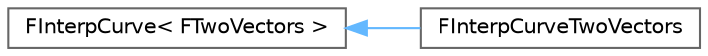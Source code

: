 digraph "Graphical Class Hierarchy"
{
 // INTERACTIVE_SVG=YES
 // LATEX_PDF_SIZE
  bgcolor="transparent";
  edge [fontname=Helvetica,fontsize=10,labelfontname=Helvetica,labelfontsize=10];
  node [fontname=Helvetica,fontsize=10,shape=box,height=0.2,width=0.4];
  rankdir="LR";
  Node0 [id="Node000000",label="FInterpCurve\< FTwoVectors \>",height=0.2,width=0.4,color="grey40", fillcolor="white", style="filled",URL="$d2/dbf/classFInterpCurve.html",tooltip=" "];
  Node0 -> Node1 [id="edge4080_Node000000_Node000001",dir="back",color="steelblue1",style="solid",tooltip=" "];
  Node1 [id="Node000001",label="FInterpCurveTwoVectors",height=0.2,width=0.4,color="grey40", fillcolor="white", style="filled",URL="$d4/d21/structFInterpCurveTwoVectors.html",tooltip=" "];
}
